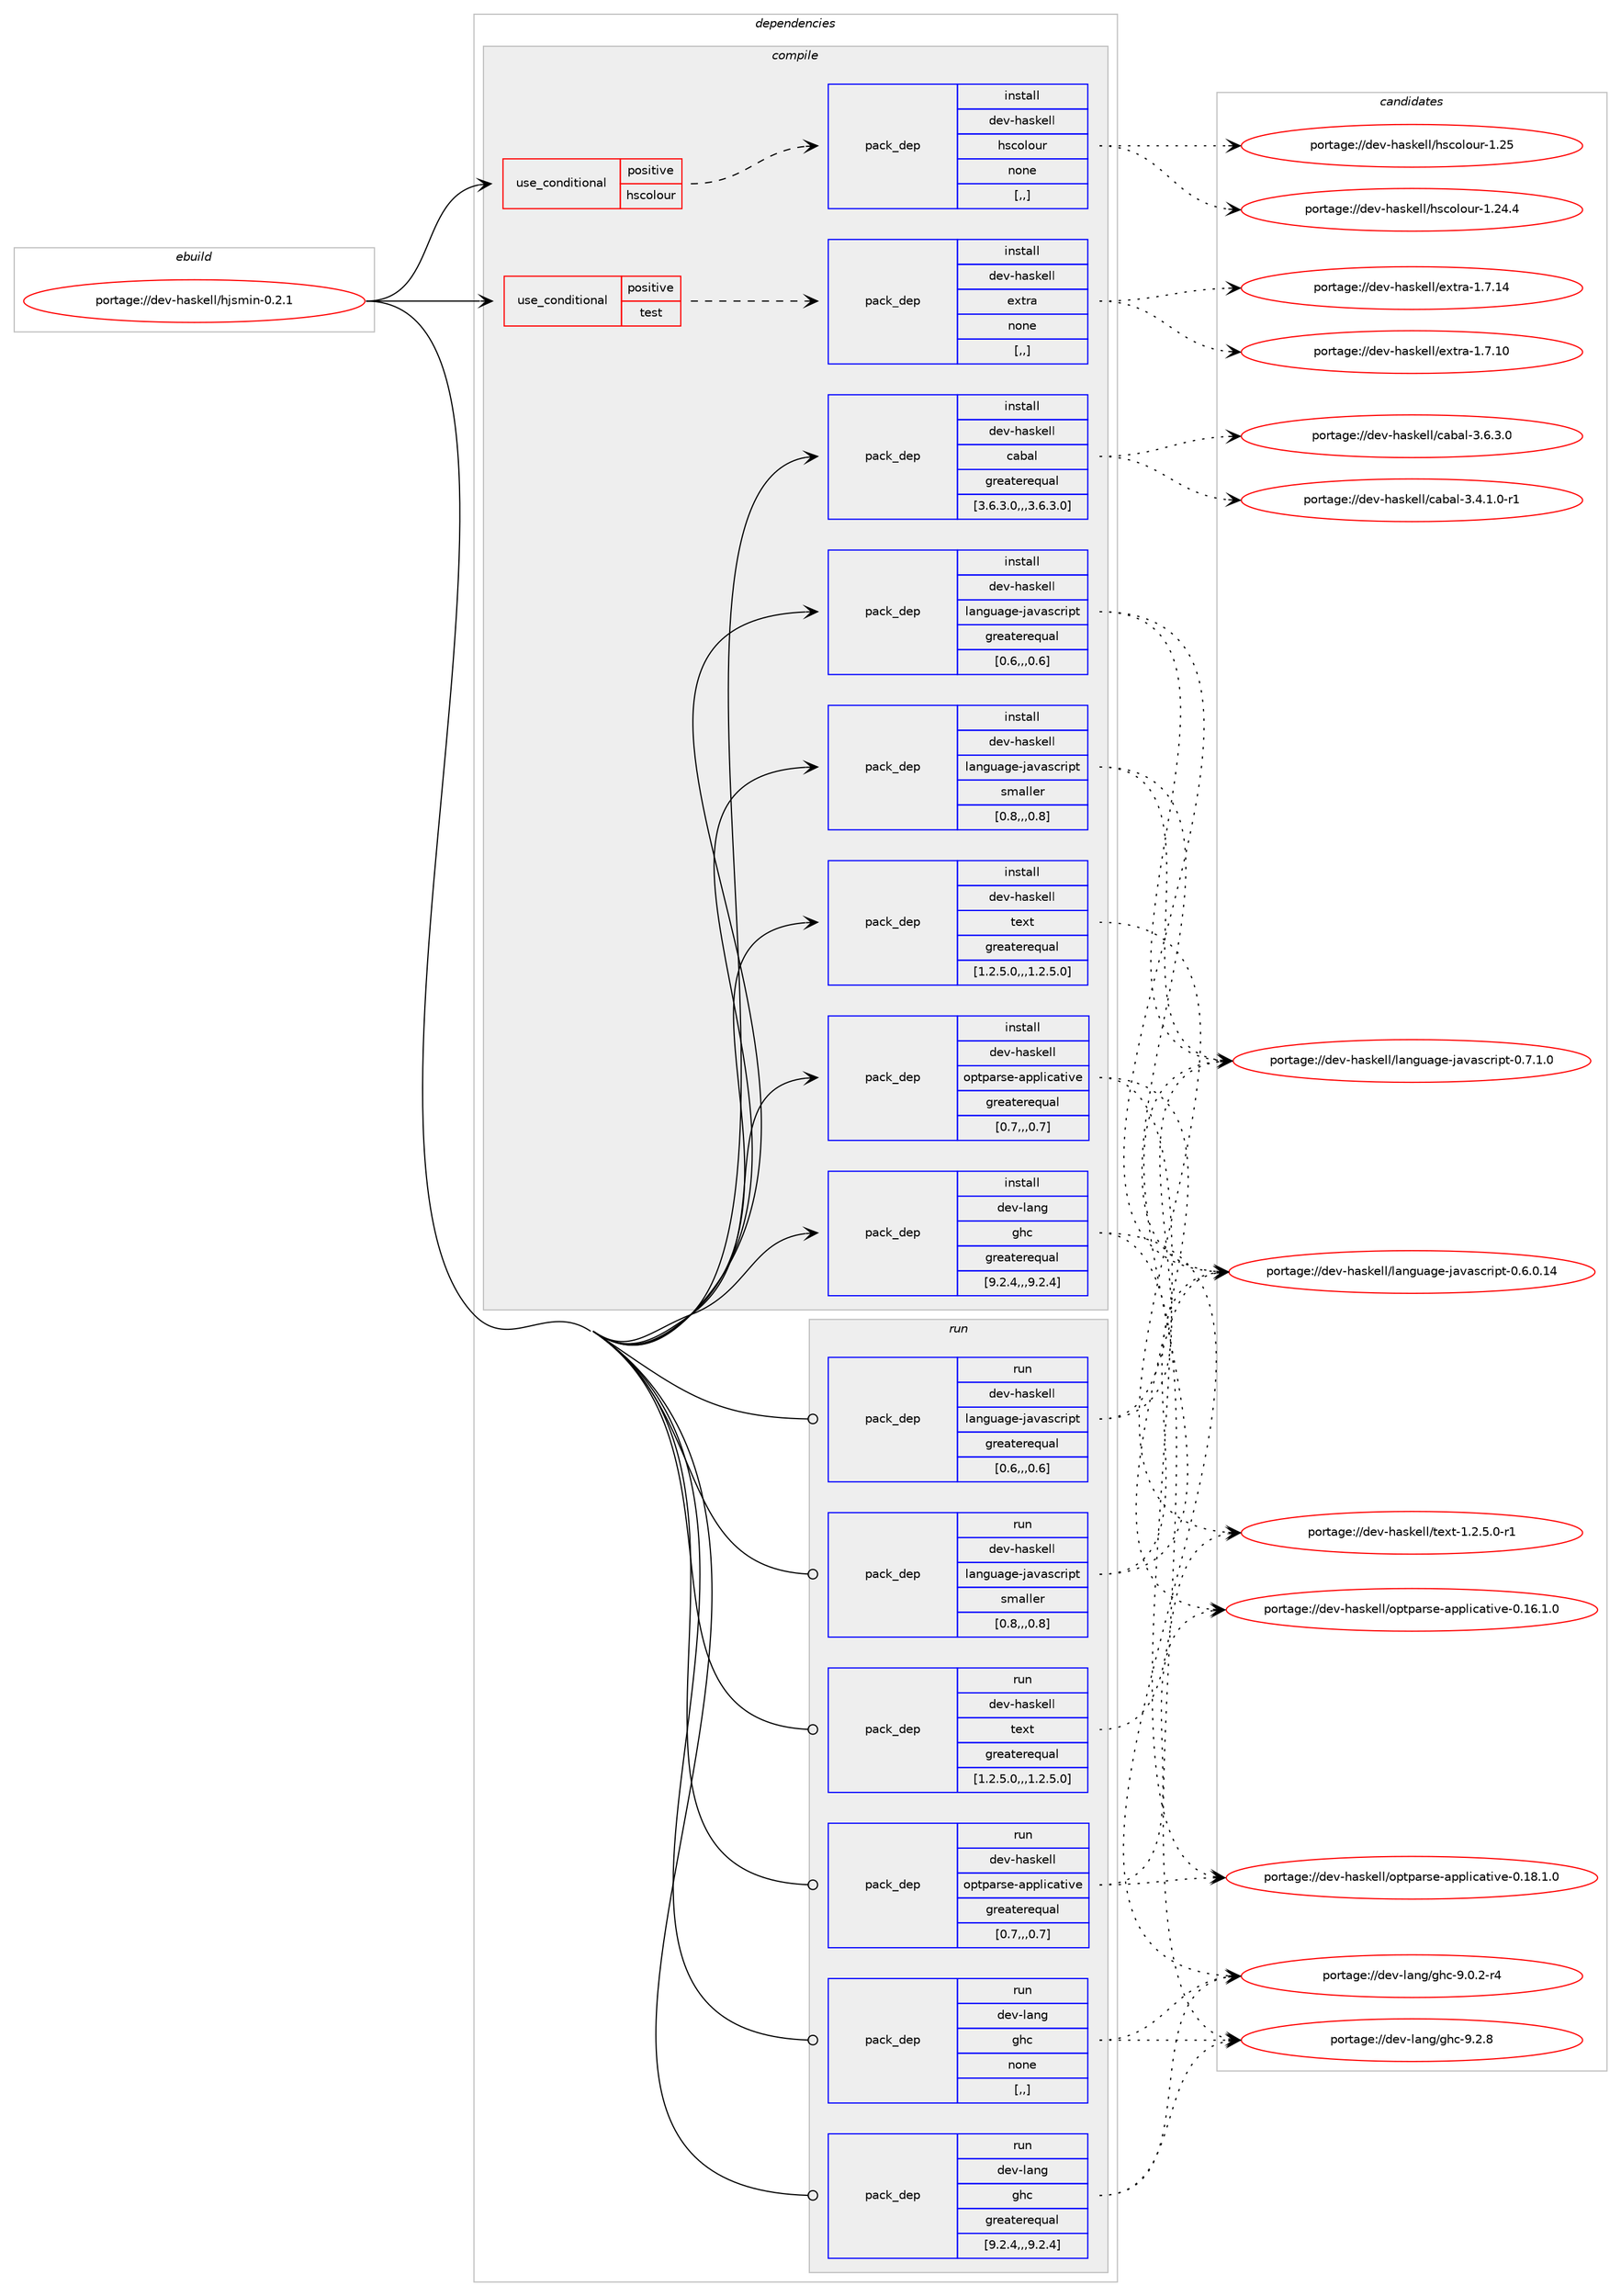 digraph prolog {

# *************
# Graph options
# *************

newrank=true;
concentrate=true;
compound=true;
graph [rankdir=LR,fontname=Helvetica,fontsize=10,ranksep=1.5];#, ranksep=2.5, nodesep=0.2];
edge  [arrowhead=vee];
node  [fontname=Helvetica,fontsize=10];

# **********
# The ebuild
# **********

subgraph cluster_leftcol {
color=gray;
label=<<i>ebuild</i>>;
id [label="portage://dev-haskell/hjsmin-0.2.1", color=red, width=4, href="../dev-haskell/hjsmin-0.2.1.svg"];
}

# ****************
# The dependencies
# ****************

subgraph cluster_midcol {
color=gray;
label=<<i>dependencies</i>>;
subgraph cluster_compile {
fillcolor="#eeeeee";
style=filled;
label=<<i>compile</i>>;
subgraph cond20480 {
dependency81374 [label=<<TABLE BORDER="0" CELLBORDER="1" CELLSPACING="0" CELLPADDING="4"><TR><TD ROWSPAN="3" CELLPADDING="10">use_conditional</TD></TR><TR><TD>positive</TD></TR><TR><TD>hscolour</TD></TR></TABLE>>, shape=none, color=red];
subgraph pack59900 {
dependency81375 [label=<<TABLE BORDER="0" CELLBORDER="1" CELLSPACING="0" CELLPADDING="4" WIDTH="220"><TR><TD ROWSPAN="6" CELLPADDING="30">pack_dep</TD></TR><TR><TD WIDTH="110">install</TD></TR><TR><TD>dev-haskell</TD></TR><TR><TD>hscolour</TD></TR><TR><TD>none</TD></TR><TR><TD>[,,]</TD></TR></TABLE>>, shape=none, color=blue];
}
dependency81374:e -> dependency81375:w [weight=20,style="dashed",arrowhead="vee"];
}
id:e -> dependency81374:w [weight=20,style="solid",arrowhead="vee"];
subgraph cond20481 {
dependency81376 [label=<<TABLE BORDER="0" CELLBORDER="1" CELLSPACING="0" CELLPADDING="4"><TR><TD ROWSPAN="3" CELLPADDING="10">use_conditional</TD></TR><TR><TD>positive</TD></TR><TR><TD>test</TD></TR></TABLE>>, shape=none, color=red];
subgraph pack59901 {
dependency81377 [label=<<TABLE BORDER="0" CELLBORDER="1" CELLSPACING="0" CELLPADDING="4" WIDTH="220"><TR><TD ROWSPAN="6" CELLPADDING="30">pack_dep</TD></TR><TR><TD WIDTH="110">install</TD></TR><TR><TD>dev-haskell</TD></TR><TR><TD>extra</TD></TR><TR><TD>none</TD></TR><TR><TD>[,,]</TD></TR></TABLE>>, shape=none, color=blue];
}
dependency81376:e -> dependency81377:w [weight=20,style="dashed",arrowhead="vee"];
}
id:e -> dependency81376:w [weight=20,style="solid",arrowhead="vee"];
subgraph pack59902 {
dependency81378 [label=<<TABLE BORDER="0" CELLBORDER="1" CELLSPACING="0" CELLPADDING="4" WIDTH="220"><TR><TD ROWSPAN="6" CELLPADDING="30">pack_dep</TD></TR><TR><TD WIDTH="110">install</TD></TR><TR><TD>dev-haskell</TD></TR><TR><TD>cabal</TD></TR><TR><TD>greaterequal</TD></TR><TR><TD>[3.6.3.0,,,3.6.3.0]</TD></TR></TABLE>>, shape=none, color=blue];
}
id:e -> dependency81378:w [weight=20,style="solid",arrowhead="vee"];
subgraph pack59903 {
dependency81379 [label=<<TABLE BORDER="0" CELLBORDER="1" CELLSPACING="0" CELLPADDING="4" WIDTH="220"><TR><TD ROWSPAN="6" CELLPADDING="30">pack_dep</TD></TR><TR><TD WIDTH="110">install</TD></TR><TR><TD>dev-haskell</TD></TR><TR><TD>language-javascript</TD></TR><TR><TD>greaterequal</TD></TR><TR><TD>[0.6,,,0.6]</TD></TR></TABLE>>, shape=none, color=blue];
}
id:e -> dependency81379:w [weight=20,style="solid",arrowhead="vee"];
subgraph pack59904 {
dependency81380 [label=<<TABLE BORDER="0" CELLBORDER="1" CELLSPACING="0" CELLPADDING="4" WIDTH="220"><TR><TD ROWSPAN="6" CELLPADDING="30">pack_dep</TD></TR><TR><TD WIDTH="110">install</TD></TR><TR><TD>dev-haskell</TD></TR><TR><TD>language-javascript</TD></TR><TR><TD>smaller</TD></TR><TR><TD>[0.8,,,0.8]</TD></TR></TABLE>>, shape=none, color=blue];
}
id:e -> dependency81380:w [weight=20,style="solid",arrowhead="vee"];
subgraph pack59905 {
dependency81381 [label=<<TABLE BORDER="0" CELLBORDER="1" CELLSPACING="0" CELLPADDING="4" WIDTH="220"><TR><TD ROWSPAN="6" CELLPADDING="30">pack_dep</TD></TR><TR><TD WIDTH="110">install</TD></TR><TR><TD>dev-haskell</TD></TR><TR><TD>optparse-applicative</TD></TR><TR><TD>greaterequal</TD></TR><TR><TD>[0.7,,,0.7]</TD></TR></TABLE>>, shape=none, color=blue];
}
id:e -> dependency81381:w [weight=20,style="solid",arrowhead="vee"];
subgraph pack59906 {
dependency81382 [label=<<TABLE BORDER="0" CELLBORDER="1" CELLSPACING="0" CELLPADDING="4" WIDTH="220"><TR><TD ROWSPAN="6" CELLPADDING="30">pack_dep</TD></TR><TR><TD WIDTH="110">install</TD></TR><TR><TD>dev-haskell</TD></TR><TR><TD>text</TD></TR><TR><TD>greaterequal</TD></TR><TR><TD>[1.2.5.0,,,1.2.5.0]</TD></TR></TABLE>>, shape=none, color=blue];
}
id:e -> dependency81382:w [weight=20,style="solid",arrowhead="vee"];
subgraph pack59907 {
dependency81383 [label=<<TABLE BORDER="0" CELLBORDER="1" CELLSPACING="0" CELLPADDING="4" WIDTH="220"><TR><TD ROWSPAN="6" CELLPADDING="30">pack_dep</TD></TR><TR><TD WIDTH="110">install</TD></TR><TR><TD>dev-lang</TD></TR><TR><TD>ghc</TD></TR><TR><TD>greaterequal</TD></TR><TR><TD>[9.2.4,,,9.2.4]</TD></TR></TABLE>>, shape=none, color=blue];
}
id:e -> dependency81383:w [weight=20,style="solid",arrowhead="vee"];
}
subgraph cluster_compileandrun {
fillcolor="#eeeeee";
style=filled;
label=<<i>compile and run</i>>;
}
subgraph cluster_run {
fillcolor="#eeeeee";
style=filled;
label=<<i>run</i>>;
subgraph pack59908 {
dependency81384 [label=<<TABLE BORDER="0" CELLBORDER="1" CELLSPACING="0" CELLPADDING="4" WIDTH="220"><TR><TD ROWSPAN="6" CELLPADDING="30">pack_dep</TD></TR><TR><TD WIDTH="110">run</TD></TR><TR><TD>dev-haskell</TD></TR><TR><TD>language-javascript</TD></TR><TR><TD>greaterequal</TD></TR><TR><TD>[0.6,,,0.6]</TD></TR></TABLE>>, shape=none, color=blue];
}
id:e -> dependency81384:w [weight=20,style="solid",arrowhead="odot"];
subgraph pack59909 {
dependency81385 [label=<<TABLE BORDER="0" CELLBORDER="1" CELLSPACING="0" CELLPADDING="4" WIDTH="220"><TR><TD ROWSPAN="6" CELLPADDING="30">pack_dep</TD></TR><TR><TD WIDTH="110">run</TD></TR><TR><TD>dev-haskell</TD></TR><TR><TD>language-javascript</TD></TR><TR><TD>smaller</TD></TR><TR><TD>[0.8,,,0.8]</TD></TR></TABLE>>, shape=none, color=blue];
}
id:e -> dependency81385:w [weight=20,style="solid",arrowhead="odot"];
subgraph pack59910 {
dependency81386 [label=<<TABLE BORDER="0" CELLBORDER="1" CELLSPACING="0" CELLPADDING="4" WIDTH="220"><TR><TD ROWSPAN="6" CELLPADDING="30">pack_dep</TD></TR><TR><TD WIDTH="110">run</TD></TR><TR><TD>dev-haskell</TD></TR><TR><TD>optparse-applicative</TD></TR><TR><TD>greaterequal</TD></TR><TR><TD>[0.7,,,0.7]</TD></TR></TABLE>>, shape=none, color=blue];
}
id:e -> dependency81386:w [weight=20,style="solid",arrowhead="odot"];
subgraph pack59911 {
dependency81387 [label=<<TABLE BORDER="0" CELLBORDER="1" CELLSPACING="0" CELLPADDING="4" WIDTH="220"><TR><TD ROWSPAN="6" CELLPADDING="30">pack_dep</TD></TR><TR><TD WIDTH="110">run</TD></TR><TR><TD>dev-haskell</TD></TR><TR><TD>text</TD></TR><TR><TD>greaterequal</TD></TR><TR><TD>[1.2.5.0,,,1.2.5.0]</TD></TR></TABLE>>, shape=none, color=blue];
}
id:e -> dependency81387:w [weight=20,style="solid",arrowhead="odot"];
subgraph pack59912 {
dependency81388 [label=<<TABLE BORDER="0" CELLBORDER="1" CELLSPACING="0" CELLPADDING="4" WIDTH="220"><TR><TD ROWSPAN="6" CELLPADDING="30">pack_dep</TD></TR><TR><TD WIDTH="110">run</TD></TR><TR><TD>dev-lang</TD></TR><TR><TD>ghc</TD></TR><TR><TD>greaterequal</TD></TR><TR><TD>[9.2.4,,,9.2.4]</TD></TR></TABLE>>, shape=none, color=blue];
}
id:e -> dependency81388:w [weight=20,style="solid",arrowhead="odot"];
subgraph pack59913 {
dependency81389 [label=<<TABLE BORDER="0" CELLBORDER="1" CELLSPACING="0" CELLPADDING="4" WIDTH="220"><TR><TD ROWSPAN="6" CELLPADDING="30">pack_dep</TD></TR><TR><TD WIDTH="110">run</TD></TR><TR><TD>dev-lang</TD></TR><TR><TD>ghc</TD></TR><TR><TD>none</TD></TR><TR><TD>[,,]</TD></TR></TABLE>>, shape=none, color=blue];
}
id:e -> dependency81389:w [weight=20,style="solid",arrowhead="odot"];
}
}

# **************
# The candidates
# **************

subgraph cluster_choices {
rank=same;
color=gray;
label=<<i>candidates</i>>;

subgraph choice59900 {
color=black;
nodesep=1;
choice100101118451049711510710110810847104115991111081111171144549465053 [label="portage://dev-haskell/hscolour-1.25", color=red, width=4,href="../dev-haskell/hscolour-1.25.svg"];
choice1001011184510497115107101108108471041159911110811111711445494650524652 [label="portage://dev-haskell/hscolour-1.24.4", color=red, width=4,href="../dev-haskell/hscolour-1.24.4.svg"];
dependency81375:e -> choice100101118451049711510710110810847104115991111081111171144549465053:w [style=dotted,weight="100"];
dependency81375:e -> choice1001011184510497115107101108108471041159911110811111711445494650524652:w [style=dotted,weight="100"];
}
subgraph choice59901 {
color=black;
nodesep=1;
choice1001011184510497115107101108108471011201161149745494655464952 [label="portage://dev-haskell/extra-1.7.14", color=red, width=4,href="../dev-haskell/extra-1.7.14.svg"];
choice1001011184510497115107101108108471011201161149745494655464948 [label="portage://dev-haskell/extra-1.7.10", color=red, width=4,href="../dev-haskell/extra-1.7.10.svg"];
dependency81377:e -> choice1001011184510497115107101108108471011201161149745494655464952:w [style=dotted,weight="100"];
dependency81377:e -> choice1001011184510497115107101108108471011201161149745494655464948:w [style=dotted,weight="100"];
}
subgraph choice59902 {
color=black;
nodesep=1;
choice100101118451049711510710110810847999798971084551465446514648 [label="portage://dev-haskell/cabal-3.6.3.0", color=red, width=4,href="../dev-haskell/cabal-3.6.3.0.svg"];
choice1001011184510497115107101108108479997989710845514652464946484511449 [label="portage://dev-haskell/cabal-3.4.1.0-r1", color=red, width=4,href="../dev-haskell/cabal-3.4.1.0-r1.svg"];
dependency81378:e -> choice100101118451049711510710110810847999798971084551465446514648:w [style=dotted,weight="100"];
dependency81378:e -> choice1001011184510497115107101108108479997989710845514652464946484511449:w [style=dotted,weight="100"];
}
subgraph choice59903 {
color=black;
nodesep=1;
choice1001011184510497115107101108108471089711010311797103101451069711897115991141051121164548465546494648 [label="portage://dev-haskell/language-javascript-0.7.1.0", color=red, width=4,href="../dev-haskell/language-javascript-0.7.1.0.svg"];
choice100101118451049711510710110810847108971101031179710310145106971189711599114105112116454846544648464952 [label="portage://dev-haskell/language-javascript-0.6.0.14", color=red, width=4,href="../dev-haskell/language-javascript-0.6.0.14.svg"];
dependency81379:e -> choice1001011184510497115107101108108471089711010311797103101451069711897115991141051121164548465546494648:w [style=dotted,weight="100"];
dependency81379:e -> choice100101118451049711510710110810847108971101031179710310145106971189711599114105112116454846544648464952:w [style=dotted,weight="100"];
}
subgraph choice59904 {
color=black;
nodesep=1;
choice1001011184510497115107101108108471089711010311797103101451069711897115991141051121164548465546494648 [label="portage://dev-haskell/language-javascript-0.7.1.0", color=red, width=4,href="../dev-haskell/language-javascript-0.7.1.0.svg"];
choice100101118451049711510710110810847108971101031179710310145106971189711599114105112116454846544648464952 [label="portage://dev-haskell/language-javascript-0.6.0.14", color=red, width=4,href="../dev-haskell/language-javascript-0.6.0.14.svg"];
dependency81380:e -> choice1001011184510497115107101108108471089711010311797103101451069711897115991141051121164548465546494648:w [style=dotted,weight="100"];
dependency81380:e -> choice100101118451049711510710110810847108971101031179710310145106971189711599114105112116454846544648464952:w [style=dotted,weight="100"];
}
subgraph choice59905 {
color=black;
nodesep=1;
choice1001011184510497115107101108108471111121161129711411510145971121121081059997116105118101454846495646494648 [label="portage://dev-haskell/optparse-applicative-0.18.1.0", color=red, width=4,href="../dev-haskell/optparse-applicative-0.18.1.0.svg"];
choice1001011184510497115107101108108471111121161129711411510145971121121081059997116105118101454846495446494648 [label="portage://dev-haskell/optparse-applicative-0.16.1.0", color=red, width=4,href="../dev-haskell/optparse-applicative-0.16.1.0.svg"];
dependency81381:e -> choice1001011184510497115107101108108471111121161129711411510145971121121081059997116105118101454846495646494648:w [style=dotted,weight="100"];
dependency81381:e -> choice1001011184510497115107101108108471111121161129711411510145971121121081059997116105118101454846495446494648:w [style=dotted,weight="100"];
}
subgraph choice59906 {
color=black;
nodesep=1;
choice10010111845104971151071011081084711610112011645494650465346484511449 [label="portage://dev-haskell/text-1.2.5.0-r1", color=red, width=4,href="../dev-haskell/text-1.2.5.0-r1.svg"];
dependency81382:e -> choice10010111845104971151071011081084711610112011645494650465346484511449:w [style=dotted,weight="100"];
}
subgraph choice59907 {
color=black;
nodesep=1;
choice10010111845108971101034710310499455746504656 [label="portage://dev-lang/ghc-9.2.8", color=red, width=4,href="../dev-lang/ghc-9.2.8.svg"];
choice100101118451089711010347103104994557464846504511452 [label="portage://dev-lang/ghc-9.0.2-r4", color=red, width=4,href="../dev-lang/ghc-9.0.2-r4.svg"];
dependency81383:e -> choice10010111845108971101034710310499455746504656:w [style=dotted,weight="100"];
dependency81383:e -> choice100101118451089711010347103104994557464846504511452:w [style=dotted,weight="100"];
}
subgraph choice59908 {
color=black;
nodesep=1;
choice1001011184510497115107101108108471089711010311797103101451069711897115991141051121164548465546494648 [label="portage://dev-haskell/language-javascript-0.7.1.0", color=red, width=4,href="../dev-haskell/language-javascript-0.7.1.0.svg"];
choice100101118451049711510710110810847108971101031179710310145106971189711599114105112116454846544648464952 [label="portage://dev-haskell/language-javascript-0.6.0.14", color=red, width=4,href="../dev-haskell/language-javascript-0.6.0.14.svg"];
dependency81384:e -> choice1001011184510497115107101108108471089711010311797103101451069711897115991141051121164548465546494648:w [style=dotted,weight="100"];
dependency81384:e -> choice100101118451049711510710110810847108971101031179710310145106971189711599114105112116454846544648464952:w [style=dotted,weight="100"];
}
subgraph choice59909 {
color=black;
nodesep=1;
choice1001011184510497115107101108108471089711010311797103101451069711897115991141051121164548465546494648 [label="portage://dev-haskell/language-javascript-0.7.1.0", color=red, width=4,href="../dev-haskell/language-javascript-0.7.1.0.svg"];
choice100101118451049711510710110810847108971101031179710310145106971189711599114105112116454846544648464952 [label="portage://dev-haskell/language-javascript-0.6.0.14", color=red, width=4,href="../dev-haskell/language-javascript-0.6.0.14.svg"];
dependency81385:e -> choice1001011184510497115107101108108471089711010311797103101451069711897115991141051121164548465546494648:w [style=dotted,weight="100"];
dependency81385:e -> choice100101118451049711510710110810847108971101031179710310145106971189711599114105112116454846544648464952:w [style=dotted,weight="100"];
}
subgraph choice59910 {
color=black;
nodesep=1;
choice1001011184510497115107101108108471111121161129711411510145971121121081059997116105118101454846495646494648 [label="portage://dev-haskell/optparse-applicative-0.18.1.0", color=red, width=4,href="../dev-haskell/optparse-applicative-0.18.1.0.svg"];
choice1001011184510497115107101108108471111121161129711411510145971121121081059997116105118101454846495446494648 [label="portage://dev-haskell/optparse-applicative-0.16.1.0", color=red, width=4,href="../dev-haskell/optparse-applicative-0.16.1.0.svg"];
dependency81386:e -> choice1001011184510497115107101108108471111121161129711411510145971121121081059997116105118101454846495646494648:w [style=dotted,weight="100"];
dependency81386:e -> choice1001011184510497115107101108108471111121161129711411510145971121121081059997116105118101454846495446494648:w [style=dotted,weight="100"];
}
subgraph choice59911 {
color=black;
nodesep=1;
choice10010111845104971151071011081084711610112011645494650465346484511449 [label="portage://dev-haskell/text-1.2.5.0-r1", color=red, width=4,href="../dev-haskell/text-1.2.5.0-r1.svg"];
dependency81387:e -> choice10010111845104971151071011081084711610112011645494650465346484511449:w [style=dotted,weight="100"];
}
subgraph choice59912 {
color=black;
nodesep=1;
choice10010111845108971101034710310499455746504656 [label="portage://dev-lang/ghc-9.2.8", color=red, width=4,href="../dev-lang/ghc-9.2.8.svg"];
choice100101118451089711010347103104994557464846504511452 [label="portage://dev-lang/ghc-9.0.2-r4", color=red, width=4,href="../dev-lang/ghc-9.0.2-r4.svg"];
dependency81388:e -> choice10010111845108971101034710310499455746504656:w [style=dotted,weight="100"];
dependency81388:e -> choice100101118451089711010347103104994557464846504511452:w [style=dotted,weight="100"];
}
subgraph choice59913 {
color=black;
nodesep=1;
choice10010111845108971101034710310499455746504656 [label="portage://dev-lang/ghc-9.2.8", color=red, width=4,href="../dev-lang/ghc-9.2.8.svg"];
choice100101118451089711010347103104994557464846504511452 [label="portage://dev-lang/ghc-9.0.2-r4", color=red, width=4,href="../dev-lang/ghc-9.0.2-r4.svg"];
dependency81389:e -> choice10010111845108971101034710310499455746504656:w [style=dotted,weight="100"];
dependency81389:e -> choice100101118451089711010347103104994557464846504511452:w [style=dotted,weight="100"];
}
}

}
